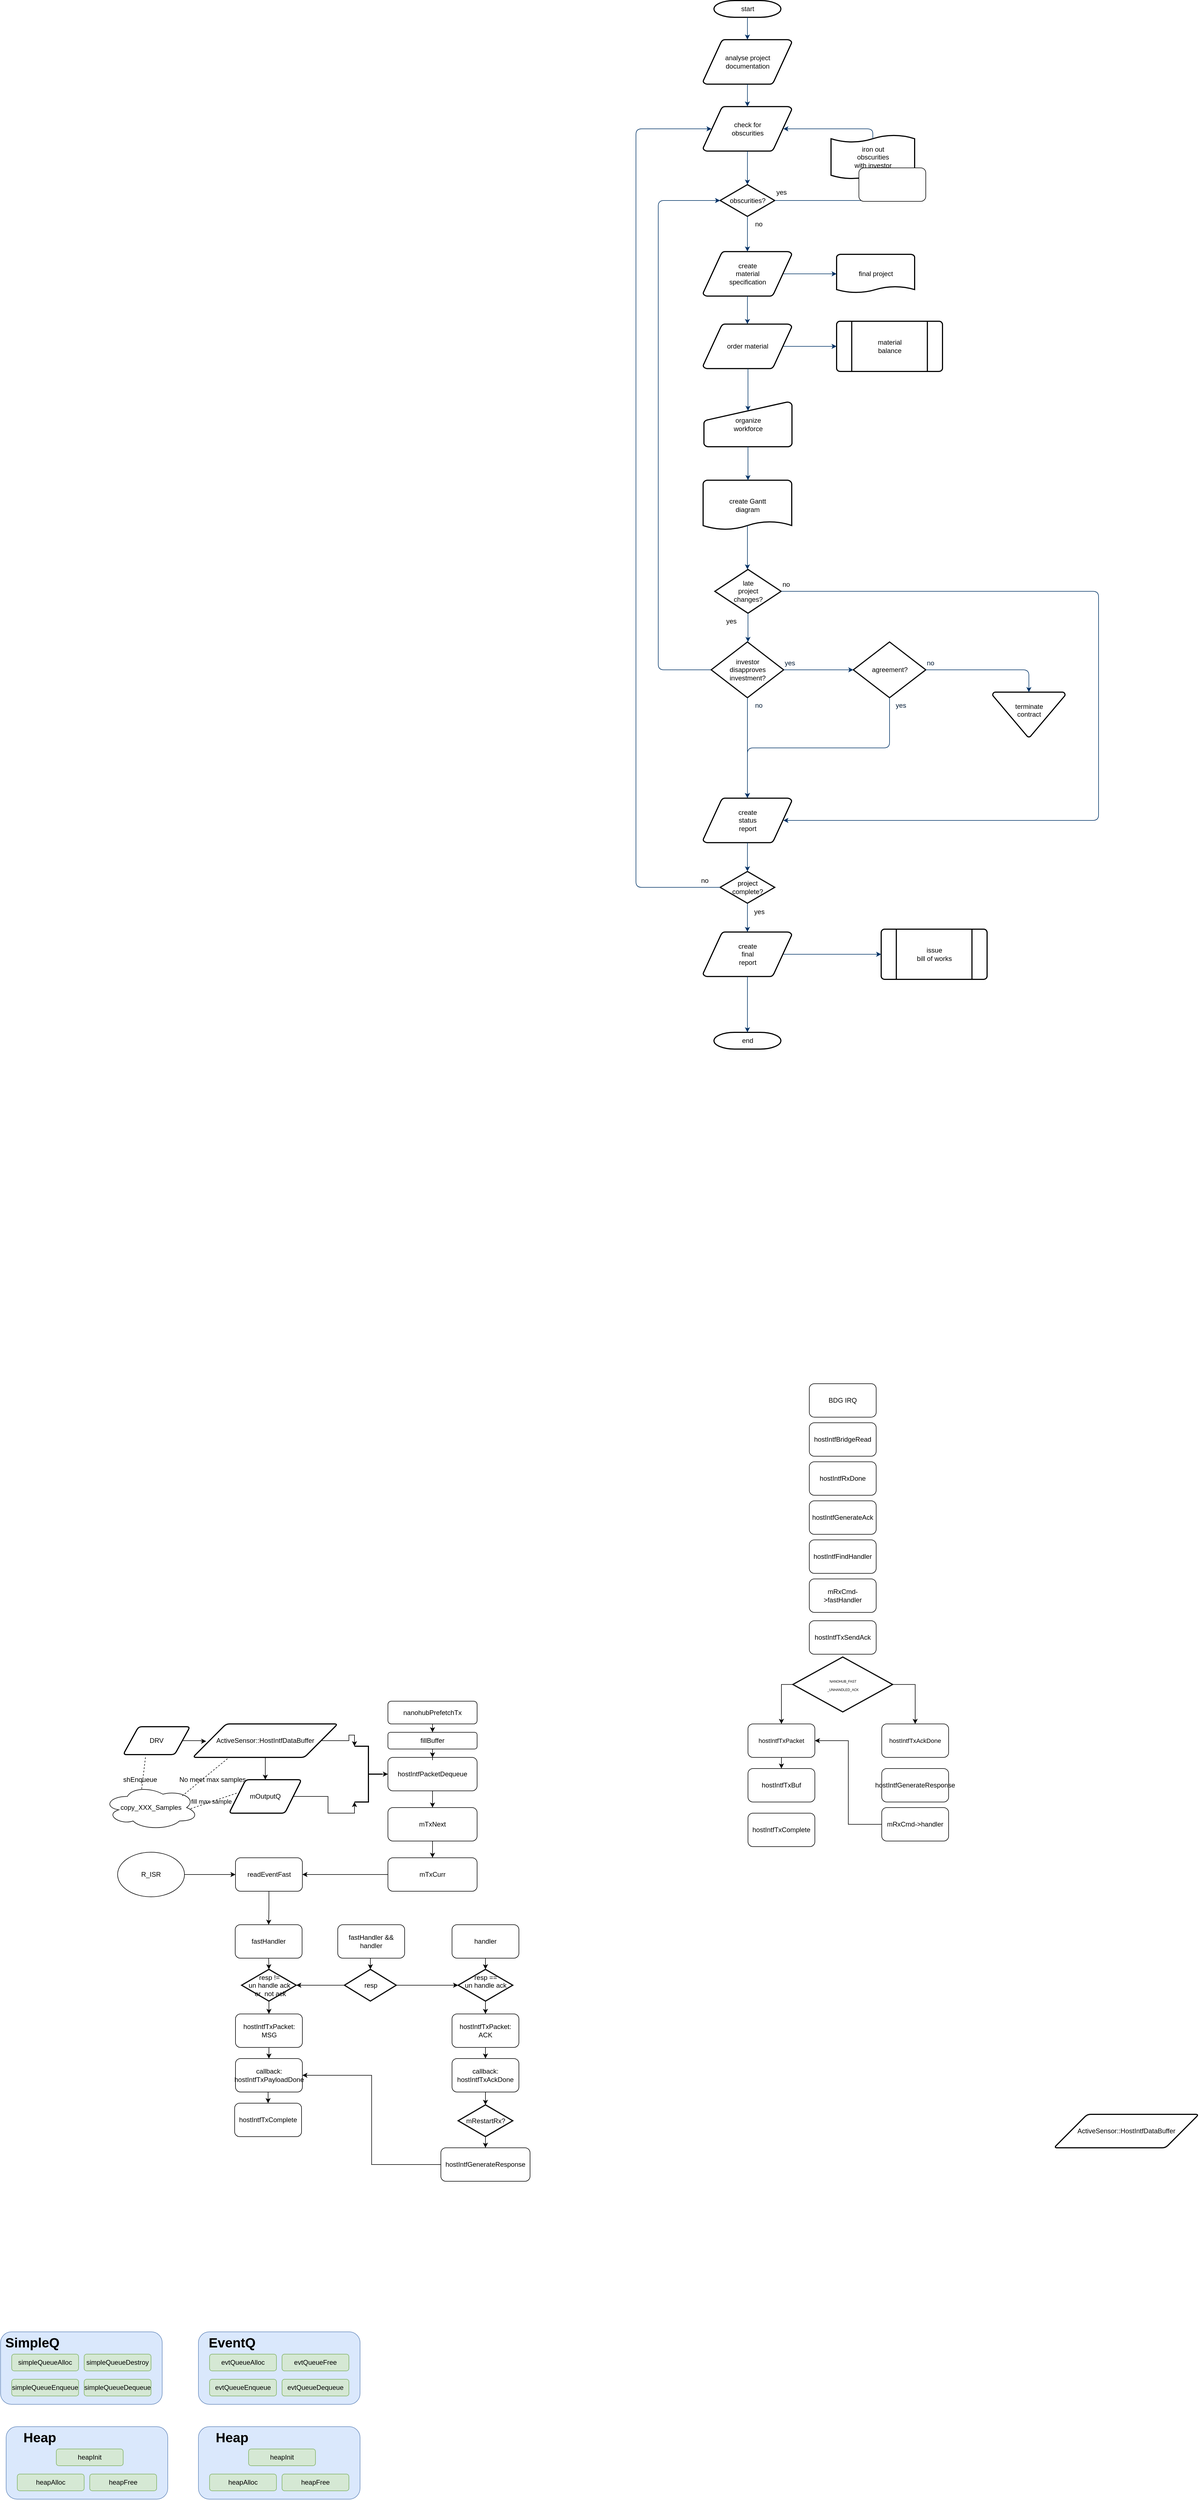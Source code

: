 <mxfile version="20.0.3" type="github">
  <diagram id="6a731a19-8d31-9384-78a2-239565b7b9f0" name="Page-1">
    <mxGraphModel dx="2058" dy="476" grid="1" gridSize="10" guides="1" tooltips="1" connect="1" arrows="1" fold="1" page="1" pageScale="1" pageWidth="1169" pageHeight="827" background="none" math="0" shadow="0">
      <root>
        <mxCell id="0" />
        <mxCell id="1" parent="0" />
        <mxCell id="2" value="start" style="shape=mxgraph.flowchart.terminator;strokeWidth=2;gradientColor=none;gradientDirection=north;fontStyle=0;html=1;" parent="1" vertex="1">
          <mxGeometry x="260" y="60" width="120" height="30" as="geometry" />
        </mxCell>
        <mxCell id="3" value="analyse project&#xa; documentation" style="shape=mxgraph.flowchart.data;strokeWidth=2;gradientColor=none;gradientDirection=north;fontStyle=0;html=1;" parent="1" vertex="1">
          <mxGeometry x="240.5" y="130" width="159" height="80" as="geometry" />
        </mxCell>
        <mxCell id="4" value="create&#xa;material&#xa;specification" style="shape=mxgraph.flowchart.data;strokeWidth=2;gradientColor=none;gradientDirection=north;fontStyle=0;html=1;" parent="1" vertex="1">
          <mxGeometry x="240.5" y="510" width="159" height="80" as="geometry" />
        </mxCell>
        <mxCell id="5" value="check for&#xa;obscurities" style="shape=mxgraph.flowchart.data;strokeWidth=2;gradientColor=none;gradientDirection=north;fontStyle=0;html=1;" parent="1" vertex="1">
          <mxGeometry x="240.5" y="250" width="159" height="80" as="geometry" />
        </mxCell>
        <mxCell id="6" value="obscurities?" style="shape=mxgraph.flowchart.decision;strokeWidth=2;gradientColor=none;gradientDirection=north;fontStyle=0;html=1;" parent="1" vertex="1">
          <mxGeometry x="271" y="390" width="98" height="57" as="geometry" />
        </mxCell>
        <mxCell id="7" style="fontStyle=1;strokeColor=#003366;strokeWidth=1;html=1;" parent="1" source="2" target="3" edge="1">
          <mxGeometry relative="1" as="geometry" />
        </mxCell>
        <mxCell id="8" style="fontStyle=1;strokeColor=#003366;strokeWidth=1;html=1;" parent="1" source="3" target="5" edge="1">
          <mxGeometry relative="1" as="geometry" />
        </mxCell>
        <mxCell id="9" style="entryX=0.5;entryY=0;entryPerimeter=0;fontStyle=1;strokeColor=#003366;strokeWidth=1;html=1;" parent="1" source="5" target="6" edge="1">
          <mxGeometry relative="1" as="geometry" />
        </mxCell>
        <mxCell id="10" value="" style="edgeStyle=elbowEdgeStyle;elbow=horizontal;entryX=0.5;entryY=0.91;entryPerimeter=0;exitX=1;exitY=0.5;exitPerimeter=0;fontStyle=1;strokeColor=#003366;strokeWidth=1;html=1;" parent="1" source="6" target="51" edge="1">
          <mxGeometry x="381" y="28.5" width="100" height="100" as="geometry">
            <mxPoint x="750" y="447" as="sourcePoint" />
            <mxPoint x="765.395" y="318.5" as="targetPoint" />
            <Array as="points">
              <mxPoint x="545" y="400" />
            </Array>
          </mxGeometry>
        </mxCell>
        <mxCell id="11" value="yes" style="text;fontStyle=0;html=1;strokeColor=none;gradientColor=none;fillColor=none;strokeWidth=2;" parent="1" vertex="1">
          <mxGeometry x="370" y="390" width="40" height="26" as="geometry" />
        </mxCell>
        <mxCell id="12" value="" style="edgeStyle=elbowEdgeStyle;elbow=horizontal;fontColor=#001933;fontStyle=1;strokeColor=#003366;strokeWidth=1;html=1;" parent="1" source="6" target="4" edge="1">
          <mxGeometry width="100" height="100" as="geometry">
            <mxPoint y="100" as="sourcePoint" />
            <mxPoint x="100" as="targetPoint" />
          </mxGeometry>
        </mxCell>
        <mxCell id="13" value="order material" style="shape=mxgraph.flowchart.data;strokeWidth=2;gradientColor=none;gradientDirection=north;fontStyle=0;html=1;" parent="1" vertex="1">
          <mxGeometry x="240.5" y="640" width="159" height="80" as="geometry" />
        </mxCell>
        <mxCell id="14" value="no" style="text;fontStyle=0;html=1;strokeColor=none;gradientColor=none;fillColor=none;strokeWidth=2;align=center;" parent="1" vertex="1">
          <mxGeometry x="320" y="447" width="40" height="26" as="geometry" />
        </mxCell>
        <mxCell id="15" value="final project" style="shape=mxgraph.flowchart.document;strokeWidth=2;gradientColor=none;gradientDirection=north;fontStyle=0;html=1;" parent="1" vertex="1">
          <mxGeometry x="480" y="515" width="140" height="70" as="geometry" />
        </mxCell>
        <mxCell id="16" value="" style="edgeStyle=elbowEdgeStyle;elbow=horizontal;exitX=0.905;exitY=0.5;exitPerimeter=0;fontStyle=1;strokeColor=#003366;strokeWidth=1;html=1;" parent="1" source="4" target="15" edge="1">
          <mxGeometry width="100" height="100" as="geometry">
            <mxPoint y="100" as="sourcePoint" />
            <mxPoint x="100" as="targetPoint" />
          </mxGeometry>
        </mxCell>
        <mxCell id="17" value="" style="edgeStyle=elbowEdgeStyle;elbow=horizontal;fontStyle=1;strokeColor=#003366;strokeWidth=1;html=1;" parent="1" source="4" target="13" edge="1">
          <mxGeometry width="100" height="100" as="geometry">
            <mxPoint y="100" as="sourcePoint" />
            <mxPoint x="100" as="targetPoint" />
          </mxGeometry>
        </mxCell>
        <mxCell id="18" value="material&#xa;balance" style="shape=mxgraph.flowchart.predefined_process;strokeWidth=2;gradientColor=none;gradientDirection=north;fontStyle=0;html=1;" parent="1" vertex="1">
          <mxGeometry x="480" y="635" width="190" height="90" as="geometry" />
        </mxCell>
        <mxCell id="19" value="" style="edgeStyle=elbowEdgeStyle;elbow=horizontal;exitX=0.905;exitY=0.5;exitPerimeter=0;fontStyle=1;strokeColor=#003366;strokeWidth=1;html=1;" parent="1" source="13" target="18" edge="1">
          <mxGeometry width="100" height="100" as="geometry">
            <mxPoint y="100" as="sourcePoint" />
            <mxPoint x="100" as="targetPoint" />
          </mxGeometry>
        </mxCell>
        <mxCell id="20" value="organize &#xa;workforce" style="shape=mxgraph.flowchart.manual_input;strokeWidth=2;gradientColor=none;gradientDirection=north;fontStyle=0;html=1;" parent="1" vertex="1">
          <mxGeometry x="242" y="780" width="158" height="80" as="geometry" />
        </mxCell>
        <mxCell id="21" value="" style="edgeStyle=elbowEdgeStyle;elbow=horizontal;entryX=0.5;entryY=0.195;entryPerimeter=0;fontStyle=1;strokeColor=#003366;strokeWidth=1;html=1;" parent="1" source="13" target="20" edge="1">
          <mxGeometry width="100" height="100" as="geometry">
            <mxPoint y="100" as="sourcePoint" />
            <mxPoint x="100" as="targetPoint" />
          </mxGeometry>
        </mxCell>
        <mxCell id="22" value="create Gantt&#xa;diagram" style="shape=mxgraph.flowchart.document;strokeWidth=2;gradientColor=none;gradientDirection=north;fontStyle=0;html=1;" parent="1" vertex="1">
          <mxGeometry x="240.5" y="920" width="159" height="90" as="geometry" />
        </mxCell>
        <mxCell id="23" value="" style="edgeStyle=elbowEdgeStyle;elbow=horizontal;exitX=0.5;exitY=1;exitPerimeter=0;fontStyle=1;strokeColor=#003366;strokeWidth=1;html=1;" parent="1" source="20" target="22" edge="1">
          <mxGeometry width="100" height="100" as="geometry">
            <mxPoint y="100" as="sourcePoint" />
            <mxPoint x="100" as="targetPoint" />
          </mxGeometry>
        </mxCell>
        <mxCell id="24" value="late&#xa;project&#xa;changes?" style="shape=mxgraph.flowchart.decision;strokeWidth=2;gradientColor=none;gradientDirection=north;fontStyle=0;html=1;" parent="1" vertex="1">
          <mxGeometry x="261.5" y="1080" width="119" height="78.5" as="geometry" />
        </mxCell>
        <mxCell id="25" value="" style="edgeStyle=elbowEdgeStyle;elbow=horizontal;exitX=0.5;exitY=0.9;exitPerimeter=0;fontStyle=1;strokeColor=#003366;strokeWidth=1;html=1;" parent="1" source="22" target="24" edge="1">
          <mxGeometry width="100" height="100" as="geometry">
            <mxPoint y="100" as="sourcePoint" />
            <mxPoint x="100" as="targetPoint" />
          </mxGeometry>
        </mxCell>
        <mxCell id="26" value="" style="edgeStyle=elbowEdgeStyle;elbow=horizontal;exitX=0;exitY=0.5;exitPerimeter=0;entryX=0;entryY=0.5;entryPerimeter=0;fontStyle=1;strokeColor=#003366;strokeWidth=1;html=1;" parent="1" source="28" target="6" edge="1">
          <mxGeometry width="100" height="100" as="geometry">
            <mxPoint y="100" as="sourcePoint" />
            <mxPoint x="100" as="targetPoint" />
            <Array as="points">
              <mxPoint x="160" y="850" />
            </Array>
          </mxGeometry>
        </mxCell>
        <mxCell id="27" value="yes" style="text;fontStyle=0;html=1;strokeColor=none;gradientColor=none;fillColor=none;strokeWidth=2;" parent="1" vertex="1">
          <mxGeometry x="280" y="1158.5" width="40" height="26" as="geometry" />
        </mxCell>
        <mxCell id="28" value="investor&#xa;disapproves&#xa; investment?" style="shape=mxgraph.flowchart.decision;strokeWidth=2;gradientColor=none;gradientDirection=north;fontStyle=0;html=1;" parent="1" vertex="1">
          <mxGeometry x="255" y="1210" width="130" height="100" as="geometry" />
        </mxCell>
        <mxCell id="29" value="agreement?" style="shape=mxgraph.flowchart.decision;strokeWidth=2;gradientColor=none;gradientDirection=north;fontStyle=0;html=1;" parent="1" vertex="1">
          <mxGeometry x="510" y="1210" width="130" height="100" as="geometry" />
        </mxCell>
        <mxCell id="30" value="" style="edgeStyle=elbowEdgeStyle;elbow=horizontal;exitX=0.5;exitY=1;exitPerimeter=0;fontStyle=1;strokeColor=#003366;strokeWidth=1;html=1;" parent="1" source="24" target="28" edge="1">
          <mxGeometry width="100" height="100" as="geometry">
            <mxPoint y="100" as="sourcePoint" />
            <mxPoint x="100" as="targetPoint" />
          </mxGeometry>
        </mxCell>
        <mxCell id="31" value="" style="edgeStyle=elbowEdgeStyle;elbow=horizontal;exitX=1;exitY=0.5;exitPerimeter=0;entryX=0;entryY=0.5;entryPerimeter=0;fontStyle=1;strokeColor=#003366;strokeWidth=1;html=1;" parent="1" source="28" target="29" edge="1">
          <mxGeometry width="100" height="100" as="geometry">
            <mxPoint y="100" as="sourcePoint" />
            <mxPoint x="100" as="targetPoint" />
          </mxGeometry>
        </mxCell>
        <mxCell id="32" value="terminate&#xa;contract&#xa;" style="shape=mxgraph.flowchart.merge_or_storage;strokeWidth=2;gradientColor=none;gradientDirection=north;fontStyle=0;html=1;" parent="1" vertex="1">
          <mxGeometry x="760" y="1300" width="130" height="80.5" as="geometry" />
        </mxCell>
        <mxCell id="33" value="" style="edgeStyle=elbowEdgeStyle;elbow=vertical;exitX=1;exitY=0.5;exitPerimeter=0;entryX=0.5;entryY=0;entryPerimeter=0;fontStyle=1;strokeColor=#003366;strokeWidth=1;html=1;" parent="1" source="29" target="32" edge="1">
          <mxGeometry width="100" height="100" as="geometry">
            <mxPoint y="100" as="sourcePoint" />
            <mxPoint x="100" as="targetPoint" />
            <Array as="points">
              <mxPoint x="740" y="1260" />
            </Array>
          </mxGeometry>
        </mxCell>
        <mxCell id="34" value="create&#xa;status&#xa;report" style="shape=mxgraph.flowchart.data;strokeWidth=2;gradientColor=none;gradientDirection=north;fontStyle=0;html=1;" parent="1" vertex="1">
          <mxGeometry x="240.5" y="1490" width="159" height="80" as="geometry" />
        </mxCell>
        <mxCell id="35" value="" style="edgeStyle=elbowEdgeStyle;elbow=vertical;exitX=0.5;exitY=1;exitPerimeter=0;fontColor=#001933;fontStyle=1;strokeColor=#003366;strokeWidth=1;html=1;" parent="1" source="28" target="34" edge="1">
          <mxGeometry width="100" height="100" as="geometry">
            <mxPoint y="100" as="sourcePoint" />
            <mxPoint x="100" as="targetPoint" />
          </mxGeometry>
        </mxCell>
        <mxCell id="36" value="" style="edgeStyle=elbowEdgeStyle;elbow=vertical;exitX=0.5;exitY=1;exitPerimeter=0;entryX=0.5;entryY=0;entryPerimeter=0;fontStyle=1;strokeColor=#003366;strokeWidth=1;html=1;" parent="1" source="29" target="34" edge="1">
          <mxGeometry width="100" height="100" as="geometry">
            <mxPoint y="100" as="sourcePoint" />
            <mxPoint x="100" as="targetPoint" />
          </mxGeometry>
        </mxCell>
        <mxCell id="37" value="project&#xa;complete?" style="shape=mxgraph.flowchart.decision;strokeWidth=2;gradientColor=none;gradientDirection=north;fontStyle=0;html=1;" parent="1" vertex="1">
          <mxGeometry x="271" y="1621.5" width="98" height="57" as="geometry" />
        </mxCell>
        <mxCell id="38" value="create&#xa;final&#xa;report" style="shape=mxgraph.flowchart.data;strokeWidth=2;gradientColor=none;gradientDirection=north;fontStyle=0;html=1;" parent="1" vertex="1">
          <mxGeometry x="240.5" y="1730" width="159" height="80" as="geometry" />
        </mxCell>
        <mxCell id="39" value="issue&#xa;bill of works" style="shape=mxgraph.flowchart.predefined_process;strokeWidth=2;gradientColor=none;gradientDirection=north;fontStyle=0;html=1;" parent="1" vertex="1">
          <mxGeometry x="560" y="1725" width="190" height="90" as="geometry" />
        </mxCell>
        <mxCell id="40" value="end" style="shape=mxgraph.flowchart.terminator;strokeWidth=2;gradientColor=none;gradientDirection=north;fontStyle=0;html=1;" parent="1" vertex="1">
          <mxGeometry x="260" y="1910" width="120" height="30" as="geometry" />
        </mxCell>
        <mxCell id="41" value="" style="edgeStyle=elbowEdgeStyle;elbow=vertical;exitX=0.5;exitY=1;exitPerimeter=0;entryX=0.5;entryY=0;entryPerimeter=0;fontStyle=1;strokeColor=#003366;strokeWidth=1;html=1;" parent="1" source="34" target="37" edge="1">
          <mxGeometry width="100" height="100" as="geometry">
            <mxPoint y="100" as="sourcePoint" />
            <mxPoint x="100" as="targetPoint" />
          </mxGeometry>
        </mxCell>
        <mxCell id="42" value="" style="edgeStyle=elbowEdgeStyle;elbow=vertical;exitX=0.5;exitY=1;exitPerimeter=0;entryX=0.5;entryY=0;entryPerimeter=0;fontStyle=1;strokeColor=#003366;strokeWidth=1;html=1;" parent="1" source="37" target="38" edge="1">
          <mxGeometry width="100" height="100" as="geometry">
            <mxPoint y="100" as="sourcePoint" />
            <mxPoint x="100" as="targetPoint" />
          </mxGeometry>
        </mxCell>
        <mxCell id="43" value="" style="edgeStyle=elbowEdgeStyle;elbow=vertical;exitX=0.5;exitY=1;exitPerimeter=0;entryX=0.5;entryY=0;entryPerimeter=0;fontStyle=1;strokeColor=#003366;strokeWidth=1;html=1;" parent="1" source="38" target="40" edge="1">
          <mxGeometry width="100" height="100" as="geometry">
            <mxPoint y="100" as="sourcePoint" />
            <mxPoint x="100" as="targetPoint" />
          </mxGeometry>
        </mxCell>
        <mxCell id="44" value="" style="edgeStyle=elbowEdgeStyle;elbow=vertical;exitX=0.905;exitY=0.5;exitPerimeter=0;entryX=0;entryY=0.5;entryPerimeter=0;fontStyle=1;strokeColor=#003366;strokeWidth=1;html=1;" parent="1" source="38" target="39" edge="1">
          <mxGeometry width="100" height="100" as="geometry">
            <mxPoint y="100" as="sourcePoint" />
            <mxPoint x="100" as="targetPoint" />
          </mxGeometry>
        </mxCell>
        <mxCell id="45" value="" style="edgeStyle=elbowEdgeStyle;elbow=horizontal;exitX=1;exitY=0.5;exitPerimeter=0;entryX=0.905;entryY=0.5;entryPerimeter=0;fontStyle=1;strokeColor=#003366;strokeWidth=1;html=1;" parent="1" source="24" target="34" edge="1">
          <mxGeometry width="100" height="100" as="geometry">
            <mxPoint y="100" as="sourcePoint" />
            <mxPoint x="100" as="targetPoint" />
            <Array as="points">
              <mxPoint x="950" y="1320" />
            </Array>
          </mxGeometry>
        </mxCell>
        <mxCell id="46" value="no" style="text;fontStyle=0;html=1;strokeColor=none;gradientColor=none;fillColor=none;strokeWidth=2;" parent="1" vertex="1">
          <mxGeometry x="380.5" y="1093.25" width="40" height="26" as="geometry" />
        </mxCell>
        <mxCell id="47" value="yes" style="text;fontColor=#001933;fontStyle=0;html=1;strokeColor=none;gradientColor=none;fillColor=none;strokeWidth=2;" parent="1" vertex="1">
          <mxGeometry x="385" y="1234" width="40" height="26" as="geometry" />
        </mxCell>
        <mxCell id="48" value="no" style="text;fontColor=#001933;fontStyle=0;html=1;strokeColor=none;gradientColor=none;fillColor=none;strokeWidth=2;align=center;" parent="1" vertex="1">
          <mxGeometry x="320" y="1310" width="40" height="26" as="geometry" />
        </mxCell>
        <mxCell id="49" value="yes" style="text;fontColor=#001933;fontStyle=0;html=1;strokeColor=none;gradientColor=none;fillColor=none;strokeWidth=2;align=center;" parent="1" vertex="1">
          <mxGeometry x="575" y="1310" width="40" height="26" as="geometry" />
        </mxCell>
        <mxCell id="50" value="no" style="text;fontColor=#001933;fontStyle=0;html=1;strokeColor=none;gradientColor=none;fillColor=none;strokeWidth=2;" parent="1" vertex="1">
          <mxGeometry x="640" y="1234" width="40" height="26" as="geometry" />
        </mxCell>
        <mxCell id="51" value="iron out&#xa;obscurities &#xa;with investor" style="shape=mxgraph.flowchart.paper_tape;strokeWidth=2;gradientColor=none;gradientDirection=north;fontStyle=0;html=1;" parent="1" vertex="1">
          <mxGeometry x="470" y="300" width="150" height="81" as="geometry" />
        </mxCell>
        <mxCell id="52" value="" style="edgeStyle=elbowEdgeStyle;elbow=horizontal;exitX=0.5;exitY=0.09;exitPerimeter=0;entryX=0.905;entryY=0.5;entryPerimeter=0;fontStyle=1;strokeColor=#003366;strokeWidth=1;html=1;" parent="1" source="51" target="5" edge="1">
          <mxGeometry width="100" height="100" as="geometry">
            <mxPoint y="100" as="sourcePoint" />
            <mxPoint x="100" as="targetPoint" />
            <Array as="points">
              <mxPoint x="545" y="300" />
            </Array>
          </mxGeometry>
        </mxCell>
        <mxCell id="53" value="yes" style="text;fontStyle=0;html=1;strokeColor=none;gradientColor=none;fillColor=none;strokeWidth=2;align=center;" parent="1" vertex="1">
          <mxGeometry x="321" y="1680" width="40" height="26" as="geometry" />
        </mxCell>
        <mxCell id="54" value="" style="edgeStyle=elbowEdgeStyle;elbow=horizontal;exitX=0;exitY=0.5;exitPerimeter=0;entryX=0.095;entryY=0.5;entryPerimeter=0;fontStyle=1;strokeColor=#003366;strokeWidth=1;html=1;" parent="1" source="37" target="5" edge="1">
          <mxGeometry width="100" height="100" as="geometry">
            <mxPoint y="100" as="sourcePoint" />
            <mxPoint x="100" as="targetPoint" />
            <Array as="points">
              <mxPoint x="120" y="970" />
            </Array>
          </mxGeometry>
        </mxCell>
        <mxCell id="55" value="no" style="text;fontStyle=0;html=1;strokeColor=none;gradientColor=none;fillColor=none;strokeWidth=2;" parent="1" vertex="1">
          <mxGeometry x="235" y="1624" width="40" height="26" as="geometry" />
        </mxCell>
        <mxCell id="T3vnycwtbMoYDpABDEtK-55" value="" style="rounded=1;whiteSpace=wrap;html=1;" parent="1" vertex="1">
          <mxGeometry x="520" y="360" width="120" height="60" as="geometry" />
        </mxCell>
        <mxCell id="T3vnycwtbMoYDpABDEtK-92" value="BDG IRQ" style="rounded=1;whiteSpace=wrap;html=1;" parent="1" vertex="1">
          <mxGeometry x="431" y="2540" width="120" height="60" as="geometry" />
        </mxCell>
        <mxCell id="T3vnycwtbMoYDpABDEtK-93" value="hostIntfBridgeRead" style="rounded=1;whiteSpace=wrap;html=1;" parent="1" vertex="1">
          <mxGeometry x="431" y="2610" width="120" height="60" as="geometry" />
        </mxCell>
        <mxCell id="T3vnycwtbMoYDpABDEtK-94" value="hostIntfRxDone" style="rounded=1;whiteSpace=wrap;html=1;" parent="1" vertex="1">
          <mxGeometry x="431" y="2680" width="120" height="60" as="geometry" />
        </mxCell>
        <mxCell id="T3vnycwtbMoYDpABDEtK-95" value="hostIntfGenerateAck" style="rounded=1;whiteSpace=wrap;html=1;" parent="1" vertex="1">
          <mxGeometry x="431" y="2750" width="120" height="60" as="geometry" />
        </mxCell>
        <mxCell id="T3vnycwtbMoYDpABDEtK-96" value="hostIntfFindHandler" style="rounded=1;whiteSpace=wrap;html=1;" parent="1" vertex="1">
          <mxGeometry x="431" y="2820" width="120" height="60" as="geometry" />
        </mxCell>
        <mxCell id="T3vnycwtbMoYDpABDEtK-97" value="mRxCmd-&amp;gt;fastHandler" style="rounded=1;whiteSpace=wrap;html=1;" parent="1" vertex="1">
          <mxGeometry x="431" y="2890" width="120" height="60" as="geometry" />
        </mxCell>
        <mxCell id="T3vnycwtbMoYDpABDEtK-98" value="hostIntfTxSendAck" style="rounded=1;whiteSpace=wrap;html=1;" parent="1" vertex="1">
          <mxGeometry x="431" y="2965" width="120" height="60" as="geometry" />
        </mxCell>
        <mxCell id="T3vnycwtbMoYDpABDEtK-99" style="edgeStyle=orthogonalEdgeStyle;rounded=0;orthogonalLoop=1;jettySize=auto;html=1;exitX=0.5;exitY=1;exitDx=0;exitDy=0;entryX=0.5;entryY=0;entryDx=0;entryDy=0;" parent="1" source="T3vnycwtbMoYDpABDEtK-100" target="T3vnycwtbMoYDpABDEtK-101" edge="1">
          <mxGeometry relative="1" as="geometry" />
        </mxCell>
        <mxCell id="T3vnycwtbMoYDpABDEtK-100" value="&lt;font style=&quot;font-size: 11px&quot;&gt;hostIntfTxPacket&lt;/font&gt;" style="rounded=1;whiteSpace=wrap;html=1;" parent="1" vertex="1">
          <mxGeometry x="321" y="3150" width="120" height="60" as="geometry" />
        </mxCell>
        <mxCell id="T3vnycwtbMoYDpABDEtK-101" value="hostIntfTxBuf" style="rounded=1;whiteSpace=wrap;html=1;" parent="1" vertex="1">
          <mxGeometry x="321" y="3230" width="120" height="60" as="geometry" />
        </mxCell>
        <mxCell id="T3vnycwtbMoYDpABDEtK-102" style="edgeStyle=orthogonalEdgeStyle;rounded=0;orthogonalLoop=1;jettySize=auto;html=1;exitX=0;exitY=0.5;exitDx=0;exitDy=0;exitPerimeter=0;" parent="1" source="T3vnycwtbMoYDpABDEtK-104" target="T3vnycwtbMoYDpABDEtK-100" edge="1">
          <mxGeometry relative="1" as="geometry" />
        </mxCell>
        <mxCell id="T3vnycwtbMoYDpABDEtK-103" style="edgeStyle=orthogonalEdgeStyle;rounded=0;orthogonalLoop=1;jettySize=auto;html=1;exitX=1;exitY=0.5;exitDx=0;exitDy=0;exitPerimeter=0;entryX=0.5;entryY=0;entryDx=0;entryDy=0;" parent="1" source="T3vnycwtbMoYDpABDEtK-104" target="T3vnycwtbMoYDpABDEtK-105" edge="1">
          <mxGeometry relative="1" as="geometry" />
        </mxCell>
        <mxCell id="T3vnycwtbMoYDpABDEtK-104" value="&lt;font style=&quot;font-size: 6px&quot;&gt;NANOHUB_FAST&lt;br style=&quot;font-size: 6px&quot;&gt;_UNHANDLED_ACK&lt;/font&gt;" style="shape=mxgraph.flowchart.decision;strokeWidth=2;gradientColor=none;gradientDirection=north;fontStyle=0;html=1;" parent="1" vertex="1">
          <mxGeometry x="401.5" y="3030" width="179" height="98.5" as="geometry" />
        </mxCell>
        <mxCell id="T3vnycwtbMoYDpABDEtK-105" value="&lt;font style=&quot;font-size: 11px&quot;&gt;hostIntfTxAckDone&lt;/font&gt;" style="rounded=1;whiteSpace=wrap;html=1;" parent="1" vertex="1">
          <mxGeometry x="561" y="3150" width="120" height="60" as="geometry" />
        </mxCell>
        <mxCell id="T3vnycwtbMoYDpABDEtK-106" value="hostIntfGenerateResponse" style="rounded=1;whiteSpace=wrap;html=1;" parent="1" vertex="1">
          <mxGeometry x="561" y="3230" width="120" height="60" as="geometry" />
        </mxCell>
        <mxCell id="T3vnycwtbMoYDpABDEtK-107" style="edgeStyle=orthogonalEdgeStyle;rounded=0;orthogonalLoop=1;jettySize=auto;html=1;entryX=1;entryY=0.5;entryDx=0;entryDy=0;" parent="1" source="T3vnycwtbMoYDpABDEtK-108" target="T3vnycwtbMoYDpABDEtK-100" edge="1">
          <mxGeometry relative="1" as="geometry" />
        </mxCell>
        <mxCell id="T3vnycwtbMoYDpABDEtK-108" value="mRxCmd-&amp;gt;handler" style="rounded=1;whiteSpace=wrap;html=1;" parent="1" vertex="1">
          <mxGeometry x="561" y="3300" width="120" height="60" as="geometry" />
        </mxCell>
        <mxCell id="T3vnycwtbMoYDpABDEtK-109" value="hostIntfTxComplete" style="rounded=1;whiteSpace=wrap;html=1;" parent="1" vertex="1">
          <mxGeometry x="321" y="3310" width="120" height="60" as="geometry" />
        </mxCell>
        <mxCell id="T3vnycwtbMoYDpABDEtK-126" style="edgeStyle=orthogonalEdgeStyle;rounded=0;orthogonalLoop=1;jettySize=auto;html=1;exitX=0.5;exitY=1;exitDx=0;exitDy=0;entryX=0.5;entryY=0;entryDx=0;entryDy=0;entryPerimeter=0;" parent="1" source="T3vnycwtbMoYDpABDEtK-110" target="T3vnycwtbMoYDpABDEtK-115" edge="1">
          <mxGeometry relative="1" as="geometry" />
        </mxCell>
        <mxCell id="T3vnycwtbMoYDpABDEtK-110" value="fastHandler" style="rounded=1;whiteSpace=wrap;html=1;" parent="1" vertex="1">
          <mxGeometry x="-599" y="3510" width="120" height="60" as="geometry" />
        </mxCell>
        <mxCell id="T3vnycwtbMoYDpABDEtK-137" style="edgeStyle=orthogonalEdgeStyle;rounded=0;orthogonalLoop=1;jettySize=auto;html=1;exitX=0.5;exitY=1;exitDx=0;exitDy=0;entryX=0.5;entryY=0;entryDx=0;entryDy=0;entryPerimeter=0;" parent="1" source="T3vnycwtbMoYDpABDEtK-111" target="T3vnycwtbMoYDpABDEtK-135" edge="1">
          <mxGeometry relative="1" as="geometry" />
        </mxCell>
        <mxCell id="T3vnycwtbMoYDpABDEtK-111" value="fastHandler &amp;amp;&amp;amp; handler" style="rounded=1;whiteSpace=wrap;html=1;" parent="1" vertex="1">
          <mxGeometry x="-415" y="3510" width="120" height="60" as="geometry" />
        </mxCell>
        <mxCell id="T3vnycwtbMoYDpABDEtK-130" style="edgeStyle=orthogonalEdgeStyle;rounded=0;orthogonalLoop=1;jettySize=auto;html=1;exitX=0.5;exitY=1;exitDx=0;exitDy=0;entryX=0.5;entryY=0;entryDx=0;entryDy=0;entryPerimeter=0;" parent="1" source="T3vnycwtbMoYDpABDEtK-112" target="T3vnycwtbMoYDpABDEtK-118" edge="1">
          <mxGeometry relative="1" as="geometry" />
        </mxCell>
        <mxCell id="T3vnycwtbMoYDpABDEtK-112" value="handler" style="rounded=1;whiteSpace=wrap;html=1;" parent="1" vertex="1">
          <mxGeometry x="-210" y="3510" width="120" height="60" as="geometry" />
        </mxCell>
        <mxCell id="T3vnycwtbMoYDpABDEtK-128" style="edgeStyle=orthogonalEdgeStyle;rounded=0;orthogonalLoop=1;jettySize=auto;html=1;exitX=0.5;exitY=1;exitDx=0;exitDy=0;entryX=0.5;entryY=0;entryDx=0;entryDy=0;" parent="1" source="T3vnycwtbMoYDpABDEtK-113" target="T3vnycwtbMoYDpABDEtK-116" edge="1">
          <mxGeometry relative="1" as="geometry" />
        </mxCell>
        <mxCell id="T3vnycwtbMoYDpABDEtK-113" value="hostIntfTxPacket:&lt;br&gt;MSG" style="rounded=1;whiteSpace=wrap;html=1;" parent="1" vertex="1">
          <mxGeometry x="-598.5" y="3670" width="120" height="60" as="geometry" />
        </mxCell>
        <mxCell id="T3vnycwtbMoYDpABDEtK-127" style="edgeStyle=orthogonalEdgeStyle;rounded=0;orthogonalLoop=1;jettySize=auto;html=1;exitX=0.5;exitY=1;exitDx=0;exitDy=0;exitPerimeter=0;entryX=0.5;entryY=0;entryDx=0;entryDy=0;" parent="1" source="T3vnycwtbMoYDpABDEtK-115" target="T3vnycwtbMoYDpABDEtK-113" edge="1">
          <mxGeometry relative="1" as="geometry" />
        </mxCell>
        <mxCell id="T3vnycwtbMoYDpABDEtK-115" value="resp != &lt;br&gt;un handle ack&lt;br&gt;&amp;nbsp;or&amp;nbsp; not ack" style="shape=mxgraph.flowchart.decision;strokeWidth=2;gradientColor=none;gradientDirection=north;fontStyle=0;html=1;" parent="1" vertex="1">
          <mxGeometry x="-587.5" y="3590" width="98" height="57" as="geometry" />
        </mxCell>
        <mxCell id="T3vnycwtbMoYDpABDEtK-129" style="edgeStyle=orthogonalEdgeStyle;rounded=0;orthogonalLoop=1;jettySize=auto;html=1;exitX=0.5;exitY=1;exitDx=0;exitDy=0;entryX=0.5;entryY=0;entryDx=0;entryDy=0;" parent="1" source="T3vnycwtbMoYDpABDEtK-116" target="T3vnycwtbMoYDpABDEtK-117" edge="1">
          <mxGeometry relative="1" as="geometry" />
        </mxCell>
        <mxCell id="T3vnycwtbMoYDpABDEtK-116" value="callback:&lt;br&gt;hostIntfTxPayloadDone" style="rounded=1;whiteSpace=wrap;html=1;" parent="1" vertex="1">
          <mxGeometry x="-598.5" y="3750" width="120" height="60" as="geometry" />
        </mxCell>
        <mxCell id="T3vnycwtbMoYDpABDEtK-117" value="hostIntfTxComplete" style="rounded=1;whiteSpace=wrap;html=1;" parent="1" vertex="1">
          <mxGeometry x="-600" y="3830" width="120" height="60" as="geometry" />
        </mxCell>
        <mxCell id="T3vnycwtbMoYDpABDEtK-131" style="edgeStyle=orthogonalEdgeStyle;rounded=0;orthogonalLoop=1;jettySize=auto;html=1;exitX=0.5;exitY=1;exitDx=0;exitDy=0;exitPerimeter=0;entryX=0.5;entryY=0;entryDx=0;entryDy=0;" parent="1" source="T3vnycwtbMoYDpABDEtK-118" target="T3vnycwtbMoYDpABDEtK-119" edge="1">
          <mxGeometry relative="1" as="geometry" />
        </mxCell>
        <mxCell id="T3vnycwtbMoYDpABDEtK-118" value="resp == &lt;br&gt;un handle ack&lt;br&gt;&amp;nbsp;" style="shape=mxgraph.flowchart.decision;strokeWidth=2;gradientColor=none;gradientDirection=north;fontStyle=0;html=1;" parent="1" vertex="1">
          <mxGeometry x="-199" y="3590" width="98" height="57" as="geometry" />
        </mxCell>
        <mxCell id="T3vnycwtbMoYDpABDEtK-132" style="edgeStyle=orthogonalEdgeStyle;rounded=0;orthogonalLoop=1;jettySize=auto;html=1;exitX=0.5;exitY=1;exitDx=0;exitDy=0;entryX=0.5;entryY=0;entryDx=0;entryDy=0;" parent="1" source="T3vnycwtbMoYDpABDEtK-119" target="T3vnycwtbMoYDpABDEtK-120" edge="1">
          <mxGeometry relative="1" as="geometry" />
        </mxCell>
        <mxCell id="T3vnycwtbMoYDpABDEtK-119" value="hostIntfTxPacket:&lt;br&gt;ACK" style="rounded=1;whiteSpace=wrap;html=1;" parent="1" vertex="1">
          <mxGeometry x="-210" y="3670" width="120" height="60" as="geometry" />
        </mxCell>
        <mxCell id="T3vnycwtbMoYDpABDEtK-133" style="edgeStyle=orthogonalEdgeStyle;rounded=0;orthogonalLoop=1;jettySize=auto;html=1;exitX=0.5;exitY=1;exitDx=0;exitDy=0;entryX=0.5;entryY=0;entryDx=0;entryDy=0;entryPerimeter=0;" parent="1" source="T3vnycwtbMoYDpABDEtK-120" target="T3vnycwtbMoYDpABDEtK-122" edge="1">
          <mxGeometry relative="1" as="geometry" />
        </mxCell>
        <mxCell id="T3vnycwtbMoYDpABDEtK-120" value="callback:&lt;br&gt;hostIntfTxAckDone" style="rounded=1;whiteSpace=wrap;html=1;" parent="1" vertex="1">
          <mxGeometry x="-210" y="3750" width="120" height="60" as="geometry" />
        </mxCell>
        <mxCell id="T3vnycwtbMoYDpABDEtK-125" style="edgeStyle=orthogonalEdgeStyle;rounded=0;orthogonalLoop=1;jettySize=auto;html=1;entryX=1;entryY=0.5;entryDx=0;entryDy=0;" parent="1" source="T3vnycwtbMoYDpABDEtK-121" target="T3vnycwtbMoYDpABDEtK-116" edge="1">
          <mxGeometry relative="1" as="geometry" />
        </mxCell>
        <mxCell id="T3vnycwtbMoYDpABDEtK-121" value="hostIntfGenerateResponse" style="rounded=1;whiteSpace=wrap;html=1;" parent="1" vertex="1">
          <mxGeometry x="-230" y="3910" width="160" height="60" as="geometry" />
        </mxCell>
        <mxCell id="T3vnycwtbMoYDpABDEtK-124" style="edgeStyle=orthogonalEdgeStyle;rounded=0;orthogonalLoop=1;jettySize=auto;html=1;exitX=0.5;exitY=1;exitDx=0;exitDy=0;exitPerimeter=0;" parent="1" source="T3vnycwtbMoYDpABDEtK-122" target="T3vnycwtbMoYDpABDEtK-121" edge="1">
          <mxGeometry relative="1" as="geometry" />
        </mxCell>
        <mxCell id="T3vnycwtbMoYDpABDEtK-122" value="mRestartRx?" style="shape=mxgraph.flowchart.decision;strokeWidth=2;gradientColor=none;gradientDirection=north;fontStyle=0;html=1;" parent="1" vertex="1">
          <mxGeometry x="-199" y="3833" width="98" height="57" as="geometry" />
        </mxCell>
        <mxCell id="T3vnycwtbMoYDpABDEtK-136" value="" style="edgeStyle=orthogonalEdgeStyle;rounded=0;orthogonalLoop=1;jettySize=auto;html=1;" parent="1" source="T3vnycwtbMoYDpABDEtK-135" target="T3vnycwtbMoYDpABDEtK-115" edge="1">
          <mxGeometry relative="1" as="geometry" />
        </mxCell>
        <mxCell id="T3vnycwtbMoYDpABDEtK-138" style="edgeStyle=orthogonalEdgeStyle;rounded=0;orthogonalLoop=1;jettySize=auto;html=1;" parent="1" source="T3vnycwtbMoYDpABDEtK-135" target="T3vnycwtbMoYDpABDEtK-118" edge="1">
          <mxGeometry relative="1" as="geometry" />
        </mxCell>
        <mxCell id="T3vnycwtbMoYDpABDEtK-135" value="resp" style="shape=mxgraph.flowchart.decision;strokeWidth=2;gradientColor=none;gradientDirection=north;fontStyle=0;html=1;" parent="1" vertex="1">
          <mxGeometry x="-403" y="3590" width="93" height="57" as="geometry" />
        </mxCell>
        <mxCell id="pI9McHAt1SIaVRNVlYuP-62" value="ActiveSensor::HostIntfDataBuffer" style="shape=parallelogram;html=1;strokeWidth=2;perimeter=parallelogramPerimeter;whiteSpace=wrap;rounded=1;arcSize=12;size=0.23;" parent="1" vertex="1">
          <mxGeometry x="870" y="3850" width="260" height="60" as="geometry" />
        </mxCell>
        <mxCell id="pI9McHAt1SIaVRNVlYuP-75" style="edgeStyle=orthogonalEdgeStyle;rounded=0;orthogonalLoop=1;jettySize=auto;html=1;entryX=0.092;entryY=0.517;entryDx=0;entryDy=0;entryPerimeter=0;" parent="1" source="pI9McHAt1SIaVRNVlYuP-76" target="pI9McHAt1SIaVRNVlYuP-79" edge="1">
          <mxGeometry relative="1" as="geometry" />
        </mxCell>
        <mxCell id="pI9McHAt1SIaVRNVlYuP-76" value="DRV" style="shape=parallelogram;html=1;strokeWidth=2;perimeter=parallelogramPerimeter;whiteSpace=wrap;rounded=1;arcSize=12;size=0.23;" parent="1" vertex="1">
          <mxGeometry x="-800" y="3155" width="120" height="50" as="geometry" />
        </mxCell>
        <mxCell id="pI9McHAt1SIaVRNVlYuP-77" style="edgeStyle=orthogonalEdgeStyle;rounded=0;orthogonalLoop=1;jettySize=auto;html=1;entryX=0.5;entryY=0;entryDx=0;entryDy=0;" parent="1" source="pI9McHAt1SIaVRNVlYuP-79" target="pI9McHAt1SIaVRNVlYuP-81" edge="1">
          <mxGeometry relative="1" as="geometry" />
        </mxCell>
        <mxCell id="pI9McHAt1SIaVRNVlYuP-78" style="edgeStyle=orthogonalEdgeStyle;rounded=0;orthogonalLoop=1;jettySize=auto;html=1;entryX=1;entryY=1;entryDx=0;entryDy=0;entryPerimeter=0;" parent="1" source="pI9McHAt1SIaVRNVlYuP-79" target="pI9McHAt1SIaVRNVlYuP-83" edge="1">
          <mxGeometry relative="1" as="geometry" />
        </mxCell>
        <mxCell id="pI9McHAt1SIaVRNVlYuP-79" value="ActiveSensor::HostIntfDataBuffer" style="shape=parallelogram;html=1;strokeWidth=2;perimeter=parallelogramPerimeter;whiteSpace=wrap;rounded=1;arcSize=12;size=0.23;" parent="1" vertex="1">
          <mxGeometry x="-675" y="3150" width="260" height="60" as="geometry" />
        </mxCell>
        <mxCell id="pI9McHAt1SIaVRNVlYuP-80" style="edgeStyle=orthogonalEdgeStyle;rounded=0;orthogonalLoop=1;jettySize=auto;html=1;entryX=1;entryY=0;entryDx=0;entryDy=0;entryPerimeter=0;" parent="1" source="pI9McHAt1SIaVRNVlYuP-81" target="pI9McHAt1SIaVRNVlYuP-83" edge="1">
          <mxGeometry relative="1" as="geometry" />
        </mxCell>
        <mxCell id="pI9McHAt1SIaVRNVlYuP-81" value="mOutputQ" style="shape=parallelogram;html=1;strokeWidth=2;perimeter=parallelogramPerimeter;whiteSpace=wrap;rounded=1;arcSize=12;size=0.23;" parent="1" vertex="1">
          <mxGeometry x="-610" y="3250" width="130" height="60" as="geometry" />
        </mxCell>
        <mxCell id="pI9McHAt1SIaVRNVlYuP-82" style="edgeStyle=orthogonalEdgeStyle;rounded=0;orthogonalLoop=1;jettySize=auto;html=1;entryX=0;entryY=0.5;entryDx=0;entryDy=0;" parent="1" source="pI9McHAt1SIaVRNVlYuP-83" target="pI9McHAt1SIaVRNVlYuP-85" edge="1">
          <mxGeometry relative="1" as="geometry" />
        </mxCell>
        <mxCell id="pI9McHAt1SIaVRNVlYuP-83" value="" style="strokeWidth=2;html=1;shape=mxgraph.flowchart.annotation_2;align=left;labelPosition=right;pointerEvents=1;rotation=-180;" parent="1" vertex="1">
          <mxGeometry x="-385" y="3190" width="50" height="100" as="geometry" />
        </mxCell>
        <mxCell id="pI9McHAt1SIaVRNVlYuP-84" style="edgeStyle=orthogonalEdgeStyle;rounded=0;orthogonalLoop=1;jettySize=auto;html=1;entryX=0.5;entryY=0;entryDx=0;entryDy=0;" parent="1" source="pI9McHAt1SIaVRNVlYuP-85" target="pI9McHAt1SIaVRNVlYuP-88" edge="1">
          <mxGeometry relative="1" as="geometry" />
        </mxCell>
        <mxCell id="pI9McHAt1SIaVRNVlYuP-85" value="hostIntfPacketDequeue" style="rounded=1;whiteSpace=wrap;html=1;" parent="1" vertex="1">
          <mxGeometry x="-325" y="3210" width="160" height="60" as="geometry" />
        </mxCell>
        <mxCell id="pI9McHAt1SIaVRNVlYuP-93" style="edgeStyle=orthogonalEdgeStyle;rounded=0;orthogonalLoop=1;jettySize=auto;html=1;entryX=1;entryY=0.5;entryDx=0;entryDy=0;" parent="1" source="pI9McHAt1SIaVRNVlYuP-86" target="pI9McHAt1SIaVRNVlYuP-91" edge="1">
          <mxGeometry relative="1" as="geometry">
            <mxPoint x="-460" y="3420" as="targetPoint" />
          </mxGeometry>
        </mxCell>
        <mxCell id="pI9McHAt1SIaVRNVlYuP-86" value="mTxCurr" style="rounded=1;whiteSpace=wrap;html=1;" parent="1" vertex="1">
          <mxGeometry x="-325" y="3390" width="160" height="60" as="geometry" />
        </mxCell>
        <mxCell id="pI9McHAt1SIaVRNVlYuP-87" style="edgeStyle=orthogonalEdgeStyle;rounded=0;orthogonalLoop=1;jettySize=auto;html=1;entryX=0.5;entryY=0;entryDx=0;entryDy=0;" parent="1" source="pI9McHAt1SIaVRNVlYuP-88" target="pI9McHAt1SIaVRNVlYuP-86" edge="1">
          <mxGeometry relative="1" as="geometry" />
        </mxCell>
        <mxCell id="pI9McHAt1SIaVRNVlYuP-88" value="mTxNext" style="rounded=1;whiteSpace=wrap;html=1;" parent="1" vertex="1">
          <mxGeometry x="-325" y="3300" width="160" height="60" as="geometry" />
        </mxCell>
        <mxCell id="pI9McHAt1SIaVRNVlYuP-92" style="edgeStyle=orthogonalEdgeStyle;rounded=0;orthogonalLoop=1;jettySize=auto;html=1;entryX=0.5;entryY=0;entryDx=0;entryDy=0;" parent="1" source="pI9McHAt1SIaVRNVlYuP-91" target="T3vnycwtbMoYDpABDEtK-110" edge="1">
          <mxGeometry relative="1" as="geometry" />
        </mxCell>
        <mxCell id="pI9McHAt1SIaVRNVlYuP-91" value="readEventFast" style="rounded=1;whiteSpace=wrap;html=1;" parent="1" vertex="1">
          <mxGeometry x="-598.5" y="3390" width="120" height="60" as="geometry" />
        </mxCell>
        <mxCell id="pI9McHAt1SIaVRNVlYuP-95" style="edgeStyle=orthogonalEdgeStyle;rounded=0;orthogonalLoop=1;jettySize=auto;html=1;entryX=0;entryY=0.5;entryDx=0;entryDy=0;" parent="1" source="pI9McHAt1SIaVRNVlYuP-94" target="pI9McHAt1SIaVRNVlYuP-91" edge="1">
          <mxGeometry relative="1" as="geometry" />
        </mxCell>
        <mxCell id="pI9McHAt1SIaVRNVlYuP-94" value="R_ISR" style="ellipse;whiteSpace=wrap;html=1;" parent="1" vertex="1">
          <mxGeometry x="-810" y="3380" width="120" height="80" as="geometry" />
        </mxCell>
        <mxCell id="pI9McHAt1SIaVRNVlYuP-97" value="copy_XXX_Samples" style="ellipse;shape=cloud;whiteSpace=wrap;html=1;" parent="1" vertex="1">
          <mxGeometry x="-835" y="3260" width="170" height="80" as="geometry" />
        </mxCell>
        <mxCell id="pI9McHAt1SIaVRNVlYuP-104" value="shEnqueue" style="text;html=1;align=center;verticalAlign=middle;resizable=0;points=[];autosize=1;strokeColor=none;" parent="1" vertex="1">
          <mxGeometry x="-810" y="3240" width="80" height="20" as="geometry" />
        </mxCell>
        <mxCell id="pI9McHAt1SIaVRNVlYuP-112" value="" style="endArrow=none;dashed=1;html=1;entryX=0.4;entryY=0.1;entryDx=0;entryDy=0;entryPerimeter=0;" parent="1" target="pI9McHAt1SIaVRNVlYuP-97" edge="1">
          <mxGeometry width="50" height="50" relative="1" as="geometry">
            <mxPoint x="-760" y="3210" as="sourcePoint" />
            <mxPoint x="-220" y="3160" as="targetPoint" />
          </mxGeometry>
        </mxCell>
        <mxCell id="pI9McHAt1SIaVRNVlYuP-113" value="" style="endArrow=none;dashed=1;html=1;entryX=0.25;entryY=1;entryDx=0;entryDy=0;exitX=0.829;exitY=0.238;exitDx=0;exitDy=0;exitPerimeter=0;" parent="1" source="pI9McHAt1SIaVRNVlYuP-97" target="pI9McHAt1SIaVRNVlYuP-79" edge="1">
          <mxGeometry width="50" height="50" relative="1" as="geometry">
            <mxPoint x="-670" y="3280" as="sourcePoint" />
            <mxPoint x="-620" y="3230" as="targetPoint" />
          </mxGeometry>
        </mxCell>
        <mxCell id="pI9McHAt1SIaVRNVlYuP-115" value="fill max sample" style="edgeLabel;html=1;align=center;verticalAlign=middle;resizable=0;points=[];" parent="pI9McHAt1SIaVRNVlYuP-113" vertex="1" connectable="0">
          <mxGeometry x="0.146" y="-5" relative="1" as="geometry">
            <mxPoint y="46" as="offset" />
          </mxGeometry>
        </mxCell>
        <mxCell id="pI9McHAt1SIaVRNVlYuP-114" value="" style="endArrow=none;dashed=1;html=1;entryX=0.108;entryY=0.4;entryDx=0;entryDy=0;entryPerimeter=0;exitX=0.918;exitY=0.525;exitDx=0;exitDy=0;exitPerimeter=0;" parent="1" source="pI9McHAt1SIaVRNVlYuP-97" target="pI9McHAt1SIaVRNVlYuP-81" edge="1">
          <mxGeometry width="50" height="50" relative="1" as="geometry">
            <mxPoint x="-650" y="3310" as="sourcePoint" />
            <mxPoint x="-600" y="3260" as="targetPoint" />
          </mxGeometry>
        </mxCell>
        <mxCell id="pI9McHAt1SIaVRNVlYuP-116" value="No meet max samples" style="text;html=1;align=center;verticalAlign=middle;resizable=0;points=[];autosize=1;strokeColor=none;" parent="1" vertex="1">
          <mxGeometry x="-705" y="3240" width="130" height="20" as="geometry" />
        </mxCell>
        <mxCell id="pI9McHAt1SIaVRNVlYuP-119" style="edgeStyle=orthogonalEdgeStyle;rounded=0;orthogonalLoop=1;jettySize=auto;html=1;entryX=0.5;entryY=0;entryDx=0;entryDy=0;" parent="1" source="pI9McHAt1SIaVRNVlYuP-117" target="pI9McHAt1SIaVRNVlYuP-118" edge="1">
          <mxGeometry relative="1" as="geometry" />
        </mxCell>
        <mxCell id="pI9McHAt1SIaVRNVlYuP-117" value="nanohubPrefetchTx" style="rounded=1;whiteSpace=wrap;html=1;" parent="1" vertex="1">
          <mxGeometry x="-325" y="3109.25" width="160" height="40.75" as="geometry" />
        </mxCell>
        <mxCell id="pI9McHAt1SIaVRNVlYuP-120" style="edgeStyle=orthogonalEdgeStyle;rounded=0;orthogonalLoop=1;jettySize=auto;html=1;entryX=0.5;entryY=0;entryDx=0;entryDy=0;" parent="1" source="pI9McHAt1SIaVRNVlYuP-118" target="pI9McHAt1SIaVRNVlYuP-85" edge="1">
          <mxGeometry relative="1" as="geometry" />
        </mxCell>
        <mxCell id="pI9McHAt1SIaVRNVlYuP-118" value="fillBuffer" style="rounded=1;whiteSpace=wrap;html=1;" parent="1" vertex="1">
          <mxGeometry x="-325" y="3165" width="160" height="30" as="geometry" />
        </mxCell>
        <mxCell id="a23rh28UasctOaA2FhJo-58" value="" style="rounded=1;whiteSpace=wrap;html=1;fillColor=#dae8fc;strokeColor=#6c8ebf;" vertex="1" parent="1">
          <mxGeometry x="-1020" y="4240" width="290" height="130" as="geometry" />
        </mxCell>
        <mxCell id="a23rh28UasctOaA2FhJo-60" value="SimpleQ&amp;nbsp;" style="text;strokeColor=none;fillColor=none;html=1;fontSize=24;fontStyle=1;verticalAlign=middle;align=center;" vertex="1" parent="1">
          <mxGeometry x="-1010" y="4240" width="100" height="40" as="geometry" />
        </mxCell>
        <mxCell id="a23rh28UasctOaA2FhJo-62" value="simpleQueueAlloc" style="rounded=1;whiteSpace=wrap;html=1;fillColor=#d5e8d4;strokeColor=#82b366;" vertex="1" parent="1">
          <mxGeometry x="-1000" y="4280" width="120" height="30" as="geometry" />
        </mxCell>
        <mxCell id="a23rh28UasctOaA2FhJo-63" value="simpleQueueDestroy" style="rounded=1;whiteSpace=wrap;html=1;fillColor=#d5e8d4;strokeColor=#82b366;" vertex="1" parent="1">
          <mxGeometry x="-870" y="4280" width="120" height="30" as="geometry" />
        </mxCell>
        <mxCell id="a23rh28UasctOaA2FhJo-64" value="simpleQueueEnqueue" style="rounded=1;whiteSpace=wrap;html=1;fillColor=#d5e8d4;strokeColor=#82b366;" vertex="1" parent="1">
          <mxGeometry x="-1000" y="4325" width="120" height="30" as="geometry" />
        </mxCell>
        <mxCell id="a23rh28UasctOaA2FhJo-65" value="simpleQueueDequeue" style="rounded=1;whiteSpace=wrap;html=1;fillColor=#d5e8d4;strokeColor=#82b366;" vertex="1" parent="1">
          <mxGeometry x="-870" y="4325" width="120" height="30" as="geometry" />
        </mxCell>
        <mxCell id="a23rh28UasctOaA2FhJo-66" value="" style="rounded=1;whiteSpace=wrap;html=1;fillColor=#dae8fc;strokeColor=#6c8ebf;" vertex="1" parent="1">
          <mxGeometry x="-665" y="4240" width="290" height="130" as="geometry" />
        </mxCell>
        <mxCell id="a23rh28UasctOaA2FhJo-67" value="EventQ" style="text;strokeColor=none;fillColor=none;html=1;fontSize=24;fontStyle=1;verticalAlign=middle;align=center;" vertex="1" parent="1">
          <mxGeometry x="-655" y="4240" width="100" height="40" as="geometry" />
        </mxCell>
        <mxCell id="a23rh28UasctOaA2FhJo-68" value="evtQueueAlloc" style="rounded=1;whiteSpace=wrap;html=1;fillColor=#d5e8d4;strokeColor=#82b366;" vertex="1" parent="1">
          <mxGeometry x="-645" y="4280" width="120" height="30" as="geometry" />
        </mxCell>
        <mxCell id="a23rh28UasctOaA2FhJo-69" value="evtQueueFree" style="rounded=1;whiteSpace=wrap;html=1;fillColor=#d5e8d4;strokeColor=#82b366;" vertex="1" parent="1">
          <mxGeometry x="-515" y="4280" width="120" height="30" as="geometry" />
        </mxCell>
        <mxCell id="a23rh28UasctOaA2FhJo-70" value="evtQueueEnqueue" style="rounded=1;whiteSpace=wrap;html=1;fillColor=#d5e8d4;strokeColor=#82b366;" vertex="1" parent="1">
          <mxGeometry x="-645" y="4325" width="120" height="30" as="geometry" />
        </mxCell>
        <mxCell id="a23rh28UasctOaA2FhJo-71" value="evtQueueDequeue" style="rounded=1;whiteSpace=wrap;html=1;fillColor=#d5e8d4;strokeColor=#82b366;" vertex="1" parent="1">
          <mxGeometry x="-515" y="4325" width="120" height="30" as="geometry" />
        </mxCell>
        <mxCell id="a23rh28UasctOaA2FhJo-72" value="" style="rounded=1;whiteSpace=wrap;html=1;fillColor=#dae8fc;strokeColor=#6c8ebf;" vertex="1" parent="1">
          <mxGeometry x="-1010" y="4410" width="290" height="130" as="geometry" />
        </mxCell>
        <mxCell id="a23rh28UasctOaA2FhJo-73" value="Heap" style="text;strokeColor=none;fillColor=none;html=1;fontSize=24;fontStyle=1;verticalAlign=middle;align=center;" vertex="1" parent="1">
          <mxGeometry x="-1000" y="4410" width="100" height="40" as="geometry" />
        </mxCell>
        <mxCell id="a23rh28UasctOaA2FhJo-74" value="heapInit" style="rounded=1;whiteSpace=wrap;html=1;fillColor=#d5e8d4;strokeColor=#82b366;" vertex="1" parent="1">
          <mxGeometry x="-920" y="4450" width="120" height="30" as="geometry" />
        </mxCell>
        <mxCell id="a23rh28UasctOaA2FhJo-76" value="heapAlloc" style="rounded=1;whiteSpace=wrap;html=1;fillColor=#d5e8d4;strokeColor=#82b366;" vertex="1" parent="1">
          <mxGeometry x="-990" y="4495" width="120" height="30" as="geometry" />
        </mxCell>
        <mxCell id="a23rh28UasctOaA2FhJo-77" value="heapFree" style="rounded=1;whiteSpace=wrap;html=1;fillColor=#d5e8d4;strokeColor=#82b366;" vertex="1" parent="1">
          <mxGeometry x="-860" y="4495" width="120" height="30" as="geometry" />
        </mxCell>
        <mxCell id="a23rh28UasctOaA2FhJo-78" value="" style="rounded=1;whiteSpace=wrap;html=1;fillColor=#dae8fc;strokeColor=#6c8ebf;" vertex="1" parent="1">
          <mxGeometry x="-665" y="4410" width="290" height="130" as="geometry" />
        </mxCell>
        <mxCell id="a23rh28UasctOaA2FhJo-79" value="Heap" style="text;strokeColor=none;fillColor=none;html=1;fontSize=24;fontStyle=1;verticalAlign=middle;align=center;" vertex="1" parent="1">
          <mxGeometry x="-655" y="4410" width="100" height="40" as="geometry" />
        </mxCell>
        <mxCell id="a23rh28UasctOaA2FhJo-80" value="heapInit" style="rounded=1;whiteSpace=wrap;html=1;fillColor=#d5e8d4;strokeColor=#82b366;" vertex="1" parent="1">
          <mxGeometry x="-575" y="4450" width="120" height="30" as="geometry" />
        </mxCell>
        <mxCell id="a23rh28UasctOaA2FhJo-81" value="heapAlloc" style="rounded=1;whiteSpace=wrap;html=1;fillColor=#d5e8d4;strokeColor=#82b366;" vertex="1" parent="1">
          <mxGeometry x="-645" y="4495" width="120" height="30" as="geometry" />
        </mxCell>
        <mxCell id="a23rh28UasctOaA2FhJo-82" value="heapFree" style="rounded=1;whiteSpace=wrap;html=1;fillColor=#d5e8d4;strokeColor=#82b366;" vertex="1" parent="1">
          <mxGeometry x="-515" y="4495" width="120" height="30" as="geometry" />
        </mxCell>
      </root>
    </mxGraphModel>
  </diagram>
</mxfile>
